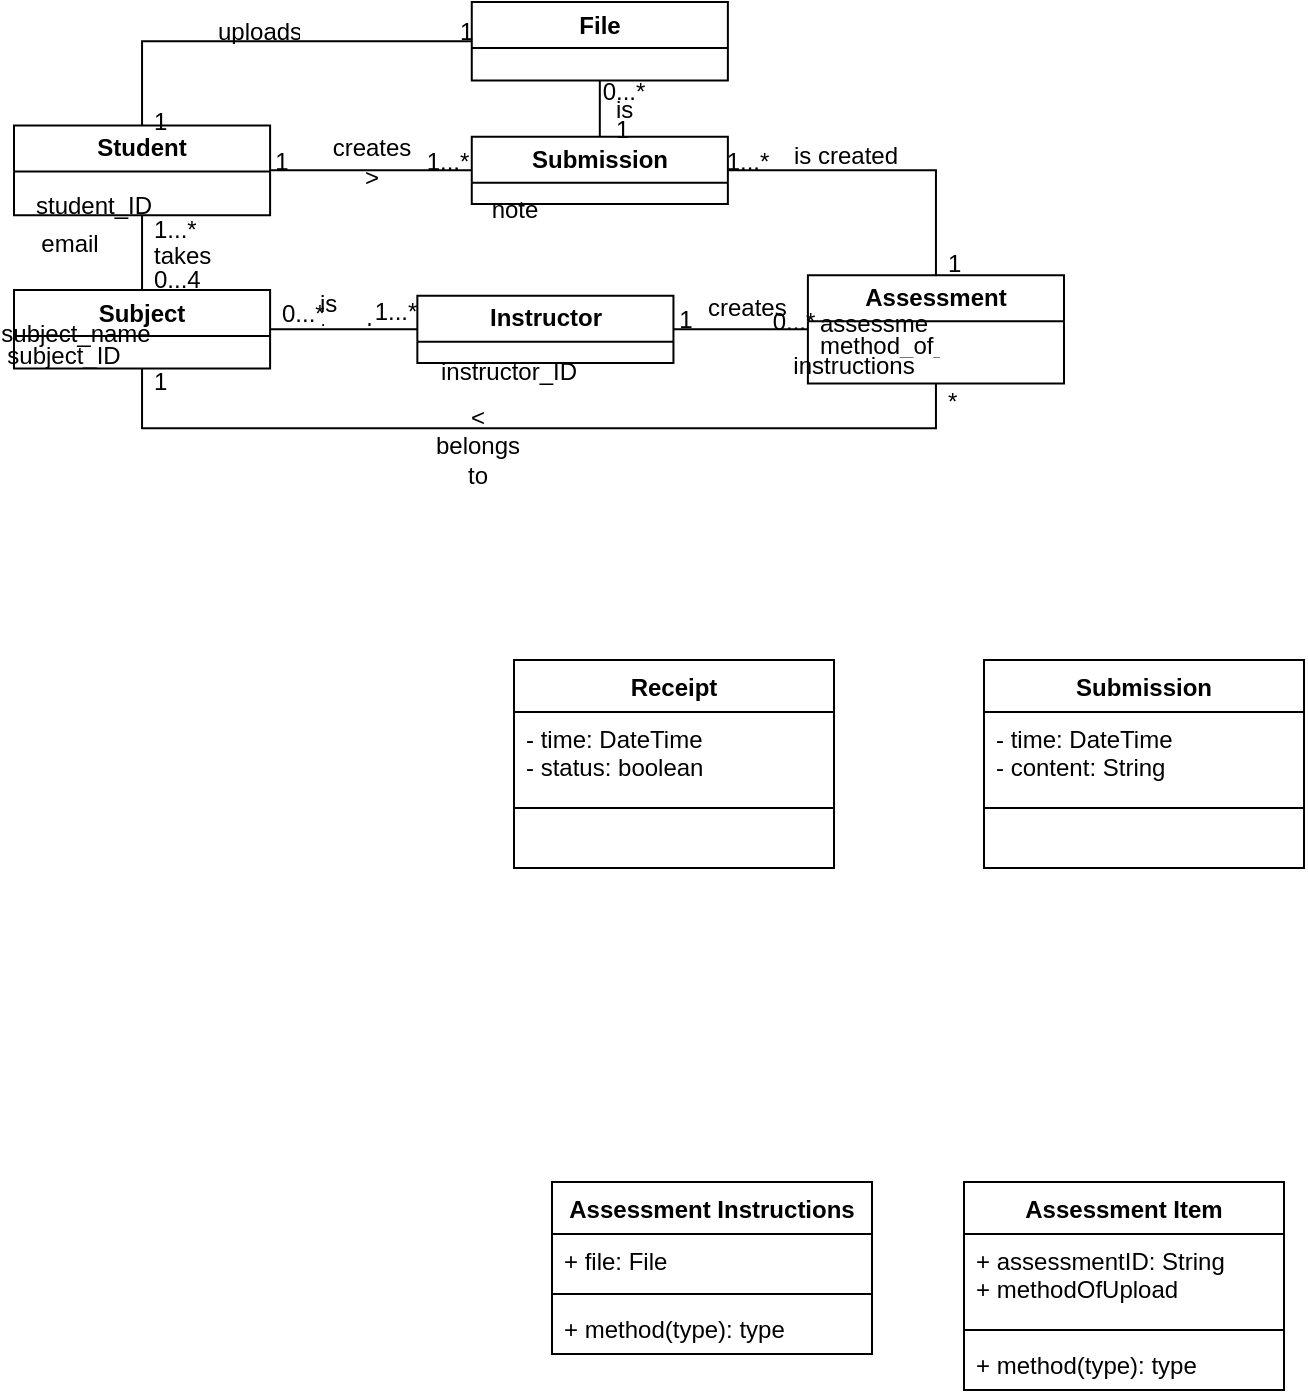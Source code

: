 <mxfile version="26.1.2">
  <diagram name="Page-1" id="rKbwExK-3vX0L_XHVtF7">
    <mxGraphModel dx="618" dy="367" grid="1" gridSize="10" guides="1" tooltips="1" connect="1" arrows="1" fold="1" page="1" pageScale="1" pageWidth="850" pageHeight="1100" math="0" shadow="0">
      <root>
        <mxCell id="0" />
        <mxCell id="1" parent="0" />
        <mxCell id="wHfV067CfWuDQIxYDQGR-2" value="" style="group" parent="1" vertex="1" connectable="0">
          <mxGeometry x="15" y="50" width="525" height="230" as="geometry" />
        </mxCell>
        <mxCell id="k3IEJMAI53Svd7K84ESS-2" value="Student" style="swimlane;whiteSpace=wrap;html=1;" parent="wHfV067CfWuDQIxYDQGR-2" vertex="1">
          <mxGeometry y="61.707" width="128.049" height="44.878" as="geometry" />
        </mxCell>
        <mxCell id="k3IEJMAI53Svd7K84ESS-3" value="email" style="text;html=1;align=center;verticalAlign=middle;whiteSpace=wrap;rounded=0;movable=0;resizable=0;rotatable=0;deletable=0;editable=0;locked=1;connectable=0;" parent="k3IEJMAI53Svd7K84ESS-2" vertex="1">
          <mxGeometry x="-2.5" y="44" width="60" height="30" as="geometry" />
        </mxCell>
        <mxCell id="k3IEJMAI53Svd7K84ESS-4" value="student_ID" style="text;strokeColor=none;fillColor=none;align=left;verticalAlign=middle;spacingLeft=4;spacingRight=4;overflow=hidden;points=[[0,0.5],[1,0.5]];portConstraint=eastwest;rotatable=0;whiteSpace=wrap;html=1;movable=0;resizable=0;deletable=0;editable=0;locked=1;connectable=0;" parent="k3IEJMAI53Svd7K84ESS-2" vertex="1">
          <mxGeometry x="5" y="25" width="80" height="30" as="geometry" />
        </mxCell>
        <mxCell id="k3IEJMAI53Svd7K84ESS-5" value="Instructor" style="swimlane;whiteSpace=wrap;html=1;" parent="wHfV067CfWuDQIxYDQGR-2" vertex="1">
          <mxGeometry x="201.677" y="146.835" width="128.049" height="33.659" as="geometry" />
        </mxCell>
        <mxCell id="k3IEJMAI53Svd7K84ESS-6" value="instructor_ID" style="text;html=1;align=center;verticalAlign=middle;resizable=0;points=[];autosize=1;strokeColor=none;fillColor=none;movable=0;rotatable=0;deletable=0;editable=0;locked=1;connectable=0;" parent="k3IEJMAI53Svd7K84ESS-5" vertex="1">
          <mxGeometry y="23" width="90" height="30" as="geometry" />
        </mxCell>
        <mxCell id="k3IEJMAI53Svd7K84ESS-7" value="Assessment" style="swimlane;whiteSpace=wrap;html=1;" parent="wHfV067CfWuDQIxYDQGR-2" vertex="1">
          <mxGeometry x="396.951" y="136.598" width="128.049" height="54.134" as="geometry" />
        </mxCell>
        <mxCell id="k3IEJMAI53Svd7K84ESS-8" value="method_of_upload" style="text;strokeColor=none;fillColor=none;align=left;verticalAlign=middle;spacingLeft=4;spacingRight=4;overflow=hidden;points=[[0,0.5],[1,0.5]];portConstraint=eastwest;rotatable=1;whiteSpace=wrap;html=1;movable=1;resizable=1;deletable=1;editable=1;locked=0;connectable=1;" parent="k3IEJMAI53Svd7K84ESS-7" vertex="1">
          <mxGeometry y="26.085" width="70.427" height="16.829" as="geometry" />
        </mxCell>
        <mxCell id="k3IEJMAI53Svd7K84ESS-9" value="instructions" style="text;html=1;align=center;verticalAlign=middle;whiteSpace=wrap;rounded=0;" parent="k3IEJMAI53Svd7K84ESS-7" vertex="1">
          <mxGeometry x="4.482" y="37.305" width="38.415" height="16.829" as="geometry" />
        </mxCell>
        <mxCell id="k3IEJMAI53Svd7K84ESS-10" value="assessment_ID" style="text;strokeColor=none;fillColor=none;align=left;verticalAlign=middle;spacingLeft=4;spacingRight=4;overflow=hidden;points=[[0,0.5],[1,0.5]];portConstraint=eastwest;rotatable=0;whiteSpace=wrap;html=1;" parent="k3IEJMAI53Svd7K84ESS-7" vertex="1">
          <mxGeometry y="14.866" width="64.024" height="16.829" as="geometry" />
        </mxCell>
        <mxCell id="k3IEJMAI53Svd7K84ESS-11" value="Submission" style="swimlane;whiteSpace=wrap;html=1;" parent="wHfV067CfWuDQIxYDQGR-2" vertex="1">
          <mxGeometry x="228.887" y="67.317" width="128.049" height="33.659" as="geometry" />
        </mxCell>
        <mxCell id="k3IEJMAI53Svd7K84ESS-12" value="note" style="text;html=1;align=center;verticalAlign=middle;resizable=0;points=[];autosize=1;strokeColor=none;fillColor=none;movable=0;rotatable=0;deletable=0;editable=0;locked=1;connectable=0;" parent="k3IEJMAI53Svd7K84ESS-11" vertex="1">
          <mxGeometry x="-4" y="22" width="50" height="30" as="geometry" />
        </mxCell>
        <mxCell id="k3IEJMAI53Svd7K84ESS-13" value="File" style="swimlane;whiteSpace=wrap;html=1;" parent="wHfV067CfWuDQIxYDQGR-2" vertex="1">
          <mxGeometry x="228.887" width="128.049" height="39.268" as="geometry" />
        </mxCell>
        <mxCell id="k3IEJMAI53Svd7K84ESS-14" value="1" style="text;strokeColor=none;fillColor=none;align=left;verticalAlign=middle;spacingLeft=4;spacingRight=4;overflow=hidden;points=[[0,0.5],[1,0.5]];portConstraint=eastwest;rotatable=0;whiteSpace=wrap;html=1;" parent="k3IEJMAI53Svd7K84ESS-13" vertex="1">
          <mxGeometry x="-12.165" y="5.61" width="51.22" height="16.829" as="geometry" />
        </mxCell>
        <mxCell id="k3IEJMAI53Svd7K84ESS-15" value="Subject" style="swimlane;whiteSpace=wrap;html=1;" parent="wHfV067CfWuDQIxYDQGR-2" vertex="1">
          <mxGeometry y="144.03" width="128.049" height="39.268" as="geometry" />
        </mxCell>
        <mxCell id="k3IEJMAI53Svd7K84ESS-16" value="subject_name" style="text;html=1;align=center;verticalAlign=middle;whiteSpace=wrap;rounded=0;" parent="k3IEJMAI53Svd7K84ESS-15" vertex="1">
          <mxGeometry x="11.524" y="15.427" width="38.415" height="14.024" as="geometry" />
        </mxCell>
        <mxCell id="k3IEJMAI53Svd7K84ESS-17" value="subject_ID" style="text;html=1;align=center;verticalAlign=middle;whiteSpace=wrap;rounded=0;" parent="k3IEJMAI53Svd7K84ESS-15" vertex="1">
          <mxGeometry x="5.762" y="24.122" width="38.415" height="16.829" as="geometry" />
        </mxCell>
        <mxCell id="k3IEJMAI53Svd7K84ESS-18" value="" style="endArrow=none;html=1;rounded=0;fontSize=12;startSize=8;endSize=8;curved=1;entryX=0;entryY=0.5;entryDx=0;entryDy=0;exitX=1;exitY=0.5;exitDx=0;exitDy=0;" parent="wHfV067CfWuDQIxYDQGR-2" source="k3IEJMAI53Svd7K84ESS-5" target="k3IEJMAI53Svd7K84ESS-7" edge="1">
          <mxGeometry width="50" height="50" relative="1" as="geometry">
            <mxPoint x="300.274" y="157.073" as="sourcePoint" />
            <mxPoint x="332.287" y="129.024" as="targetPoint" />
          </mxGeometry>
        </mxCell>
        <mxCell id="k3IEJMAI53Svd7K84ESS-19" value="creates &amp;gt;" style="text;strokeColor=none;fillColor=none;align=left;verticalAlign=middle;spacingLeft=4;spacingRight=4;overflow=hidden;points=[[0,0.5],[1,0.5]];portConstraint=eastwest;rotatable=0;whiteSpace=wrap;html=1;" parent="wHfV067CfWuDQIxYDQGR-2" vertex="1">
          <mxGeometry x="341.25" y="144.03" width="51.22" height="16.829" as="geometry" />
        </mxCell>
        <mxCell id="k3IEJMAI53Svd7K84ESS-20" value="" style="endArrow=none;html=1;rounded=0;fontSize=12;startSize=8;endSize=8;curved=1;entryX=0;entryY=0.5;entryDx=0;entryDy=0;exitX=1;exitY=0.5;exitDx=0;exitDy=0;" parent="wHfV067CfWuDQIxYDQGR-2" source="k3IEJMAI53Svd7K84ESS-15" target="k3IEJMAI53Svd7K84ESS-5" edge="1">
          <mxGeometry width="50" height="50" relative="1" as="geometry">
            <mxPoint x="146.616" y="162.683" as="sourcePoint" />
            <mxPoint x="178.628" y="134.634" as="targetPoint" />
          </mxGeometry>
        </mxCell>
        <mxCell id="k3IEJMAI53Svd7K84ESS-21" value="is taught by &amp;gt;" style="text;strokeColor=none;fillColor=none;align=left;verticalAlign=middle;spacingLeft=4;spacingRight=4;overflow=hidden;points=[[0,0.5],[1,0.5]];portConstraint=eastwest;rotatable=0;whiteSpace=wrap;html=1;" parent="wHfV067CfWuDQIxYDQGR-2" vertex="1">
          <mxGeometry x="147.256" y="141.226" width="38.415" height="22.439" as="geometry" />
        </mxCell>
        <mxCell id="k3IEJMAI53Svd7K84ESS-22" value="" style="endArrow=none;html=1;rounded=0;fontSize=12;startSize=8;endSize=8;curved=1;entryX=0.5;entryY=1;entryDx=0;entryDy=0;exitX=0.5;exitY=0;exitDx=0;exitDy=0;" parent="wHfV067CfWuDQIxYDQGR-2" source="k3IEJMAI53Svd7K84ESS-15" target="k3IEJMAI53Svd7K84ESS-2" edge="1">
          <mxGeometry width="50" height="50" relative="1" as="geometry">
            <mxPoint x="102.439" y="190.732" as="sourcePoint" />
            <mxPoint x="134.451" y="162.683" as="targetPoint" />
          </mxGeometry>
        </mxCell>
        <mxCell id="k3IEJMAI53Svd7K84ESS-23" value="takes" style="text;strokeColor=none;fillColor=none;align=left;verticalAlign=middle;spacingLeft=4;spacingRight=4;overflow=hidden;points=[[0,0.5],[1,0.5]];portConstraint=eastwest;rotatable=0;whiteSpace=wrap;html=1;" parent="wHfV067CfWuDQIxYDQGR-2" vertex="1">
          <mxGeometry x="64.024" y="117.805" width="51.22" height="16.829" as="geometry" />
        </mxCell>
        <mxCell id="k3IEJMAI53Svd7K84ESS-24" value="" style="endArrow=none;html=1;rounded=0;entryX=0;entryY=0.5;entryDx=0;entryDy=0;exitX=1;exitY=0.5;exitDx=0;exitDy=0;" parent="wHfV067CfWuDQIxYDQGR-2" source="k3IEJMAI53Svd7K84ESS-2" target="k3IEJMAI53Svd7K84ESS-11" edge="1">
          <mxGeometry width="50" height="50" relative="1" as="geometry">
            <mxPoint x="236.89" y="190.732" as="sourcePoint" />
            <mxPoint x="268.902" y="162.683" as="targetPoint" />
          </mxGeometry>
        </mxCell>
        <mxCell id="k3IEJMAI53Svd7K84ESS-25" value="" style="endArrow=none;html=1;rounded=0;entryX=0.5;entryY=1;entryDx=0;entryDy=0;exitX=0.5;exitY=0;exitDx=0;exitDy=0;" parent="wHfV067CfWuDQIxYDQGR-2" source="k3IEJMAI53Svd7K84ESS-11" target="k3IEJMAI53Svd7K84ESS-13" edge="1">
          <mxGeometry width="50" height="50" relative="1" as="geometry">
            <mxPoint x="236.89" y="84.146" as="sourcePoint" />
            <mxPoint x="268.902" y="56.098" as="targetPoint" />
          </mxGeometry>
        </mxCell>
        <mxCell id="k3IEJMAI53Svd7K84ESS-26" value="" style="endArrow=none;html=1;rounded=0;entryX=0.5;entryY=0;entryDx=0;entryDy=0;exitX=0;exitY=0.5;exitDx=0;exitDy=0;" parent="wHfV067CfWuDQIxYDQGR-2" source="k3IEJMAI53Svd7K84ESS-13" target="k3IEJMAI53Svd7K84ESS-2" edge="1">
          <mxGeometry width="50" height="50" relative="1" as="geometry">
            <mxPoint x="262.5" y="84.146" as="sourcePoint" />
            <mxPoint x="294.512" y="56.098" as="targetPoint" />
            <Array as="points">
              <mxPoint x="64.024" y="19.634" />
            </Array>
          </mxGeometry>
        </mxCell>
        <mxCell id="k3IEJMAI53Svd7K84ESS-27" value="" style="endArrow=none;html=1;rounded=0;entryX=1;entryY=0.5;entryDx=0;entryDy=0;exitX=0.5;exitY=0;exitDx=0;exitDy=0;" parent="wHfV067CfWuDQIxYDQGR-2" source="k3IEJMAI53Svd7K84ESS-7" target="k3IEJMAI53Svd7K84ESS-11" edge="1">
          <mxGeometry width="50" height="50" relative="1" as="geometry">
            <mxPoint x="217.683" y="100.976" as="sourcePoint" />
            <mxPoint x="249.695" y="72.927" as="targetPoint" />
            <Array as="points">
              <mxPoint x="460.976" y="84.146" />
            </Array>
          </mxGeometry>
        </mxCell>
        <mxCell id="k3IEJMAI53Svd7K84ESS-28" value="" style="endArrow=none;html=1;rounded=0;exitX=0.5;exitY=1;exitDx=0;exitDy=0;entryX=0.5;entryY=1;entryDx=0;entryDy=0;" parent="wHfV067CfWuDQIxYDQGR-2" source="k3IEJMAI53Svd7K84ESS-15" target="k3IEJMAI53Svd7K84ESS-7" edge="1">
          <mxGeometry width="50" height="50" relative="1" as="geometry">
            <mxPoint x="65.625" y="193.537" as="sourcePoint" />
            <mxPoint x="411.357" y="207.561" as="targetPoint" />
            <Array as="points">
              <mxPoint x="64.024" y="213.171" />
              <mxPoint x="238.491" y="213.171" />
              <mxPoint x="460.976" y="213.171" />
            </Array>
          </mxGeometry>
        </mxCell>
        <mxCell id="k3IEJMAI53Svd7K84ESS-29" value="uploads &amp;gt;" style="text;strokeColor=none;fillColor=none;align=left;verticalAlign=middle;spacingLeft=4;spacingRight=4;overflow=hidden;points=[[0,0.5],[1,0.5]];portConstraint=eastwest;rotatable=0;whiteSpace=wrap;html=1;" parent="wHfV067CfWuDQIxYDQGR-2" vertex="1">
          <mxGeometry x="96.037" y="5.61" width="51.22" height="16.829" as="geometry" />
        </mxCell>
        <mxCell id="k3IEJMAI53Svd7K84ESS-30" value="&amp;lt; belongs to" style="text;html=1;align=center;verticalAlign=middle;whiteSpace=wrap;rounded=0;" parent="wHfV067CfWuDQIxYDQGR-2" vertex="1">
          <mxGeometry x="212.881" y="213.171" width="38.415" height="16.829" as="geometry" />
        </mxCell>
        <mxCell id="k3IEJMAI53Svd7K84ESS-31" value="is created for &amp;gt;" style="text;strokeColor=none;fillColor=none;align=left;verticalAlign=middle;spacingLeft=4;spacingRight=4;overflow=hidden;points=[[0,0.5],[1,0.5]];portConstraint=eastwest;rotatable=0;whiteSpace=wrap;html=1;" parent="wHfV067CfWuDQIxYDQGR-2" vertex="1">
          <mxGeometry x="384.146" y="67.317" width="64.665" height="16.829" as="geometry" />
        </mxCell>
        <mxCell id="k3IEJMAI53Svd7K84ESS-32" value="creates &amp;gt;" style="text;html=1;align=center;verticalAlign=middle;whiteSpace=wrap;rounded=0;" parent="wHfV067CfWuDQIxYDQGR-2" vertex="1">
          <mxGeometry x="160.061" y="71.805" width="38.415" height="16.829" as="geometry" />
        </mxCell>
        <mxCell id="k3IEJMAI53Svd7K84ESS-33" value="is added to" style="text;strokeColor=none;fillColor=none;align=left;verticalAlign=middle;spacingLeft=4;spacingRight=4;overflow=hidden;points=[[0,0.5],[1,0.5]];portConstraint=eastwest;rotatable=0;whiteSpace=wrap;html=1;" parent="wHfV067CfWuDQIxYDQGR-2" vertex="1">
          <mxGeometry x="294.512" y="44.878" width="51.22" height="16.829" as="geometry" />
        </mxCell>
        <mxCell id="k3IEJMAI53Svd7K84ESS-34" value="*" style="text;strokeColor=none;fillColor=none;align=left;verticalAlign=middle;spacingLeft=4;spacingRight=4;overflow=hidden;points=[[0,0.5],[1,0.5]];portConstraint=eastwest;rotatable=0;whiteSpace=wrap;html=1;" parent="wHfV067CfWuDQIxYDQGR-2" vertex="1">
          <mxGeometry x="460.976" y="190.732" width="51.22" height="16.829" as="geometry" />
        </mxCell>
        <mxCell id="k3IEJMAI53Svd7K84ESS-35" value="1" style="text;strokeColor=none;fillColor=none;align=left;verticalAlign=middle;spacingLeft=4;spacingRight=4;overflow=hidden;points=[[0,0.5],[1,0.5]];portConstraint=eastwest;rotatable=0;whiteSpace=wrap;html=1;" parent="wHfV067CfWuDQIxYDQGR-2" vertex="1">
          <mxGeometry x="64.024" y="180.494" width="51.22" height="16.829" as="geometry" />
        </mxCell>
        <mxCell id="k3IEJMAI53Svd7K84ESS-36" value="0...*" style="text;strokeColor=none;fillColor=none;align=left;verticalAlign=middle;spacingLeft=4;spacingRight=4;overflow=hidden;points=[[0,0.5],[1,0.5]];portConstraint=eastwest;rotatable=0;whiteSpace=wrap;html=1;" parent="wHfV067CfWuDQIxYDQGR-2" vertex="1">
          <mxGeometry x="128.049" y="146.835" width="51.22" height="16.829" as="geometry" />
        </mxCell>
        <mxCell id="k3IEJMAI53Svd7K84ESS-37" value="1...*" style="text;html=1;align=center;verticalAlign=middle;whiteSpace=wrap;rounded=0;" parent="wHfV067CfWuDQIxYDQGR-2" vertex="1">
          <mxGeometry x="172.226" y="146.835" width="38.415" height="16.829" as="geometry" />
        </mxCell>
        <mxCell id="k3IEJMAI53Svd7K84ESS-38" value="0...4" style="text;strokeColor=none;fillColor=none;align=left;verticalAlign=middle;spacingLeft=4;spacingRight=4;overflow=hidden;points=[[0,0.5],[1,0.5]];portConstraint=eastwest;rotatable=0;whiteSpace=wrap;html=1;" parent="wHfV067CfWuDQIxYDQGR-2" vertex="1">
          <mxGeometry x="64.024" y="130.006" width="51.22" height="16.829" as="geometry" />
        </mxCell>
        <mxCell id="k3IEJMAI53Svd7K84ESS-39" value="1...*" style="text;strokeColor=none;fillColor=none;align=left;verticalAlign=middle;spacingLeft=4;spacingRight=4;overflow=hidden;points=[[0,0.5],[1,0.5]];portConstraint=eastwest;rotatable=0;whiteSpace=wrap;html=1;" parent="wHfV067CfWuDQIxYDQGR-2" vertex="1">
          <mxGeometry x="64.024" y="104.341" width="51.22" height="16.829" as="geometry" />
        </mxCell>
        <mxCell id="k3IEJMAI53Svd7K84ESS-40" value="1" style="text;strokeColor=none;fillColor=none;align=left;verticalAlign=middle;spacingLeft=4;spacingRight=4;overflow=hidden;points=[[0,0.5],[1,0.5]];portConstraint=eastwest;rotatable=0;whiteSpace=wrap;html=1;" parent="wHfV067CfWuDQIxYDQGR-2" vertex="1">
          <mxGeometry x="460.976" y="121.171" width="51.22" height="16.829" as="geometry" />
        </mxCell>
        <mxCell id="k3IEJMAI53Svd7K84ESS-41" value="1...*" style="text;html=1;align=center;verticalAlign=middle;whiteSpace=wrap;rounded=0;" parent="wHfV067CfWuDQIxYDQGR-2" vertex="1">
          <mxGeometry x="347.652" y="71.244" width="38.415" height="16.829" as="geometry" />
        </mxCell>
        <mxCell id="k3IEJMAI53Svd7K84ESS-42" value="1" style="text;strokeColor=none;fillColor=none;align=left;verticalAlign=middle;spacingLeft=4;spacingRight=4;overflow=hidden;points=[[0,0.5],[1,0.5]];portConstraint=eastwest;rotatable=0;whiteSpace=wrap;html=1;" parent="wHfV067CfWuDQIxYDQGR-2" vertex="1">
          <mxGeometry x="64.024" y="50.488" width="51.22" height="16.829" as="geometry" />
        </mxCell>
        <mxCell id="k3IEJMAI53Svd7K84ESS-43" value="1...*" style="text;html=1;align=center;verticalAlign=middle;whiteSpace=wrap;rounded=0;" parent="wHfV067CfWuDQIxYDQGR-2" vertex="1">
          <mxGeometry x="198.476" y="71.805" width="38.415" height="16.829" as="geometry" />
        </mxCell>
        <mxCell id="k3IEJMAI53Svd7K84ESS-44" value="1" style="text;html=1;align=center;verticalAlign=middle;whiteSpace=wrap;rounded=0;" parent="wHfV067CfWuDQIxYDQGR-2" vertex="1">
          <mxGeometry x="115.244" y="71.244" width="38.415" height="16.829" as="geometry" />
        </mxCell>
        <mxCell id="k3IEJMAI53Svd7K84ESS-45" value="0...*" style="text;html=1;align=center;verticalAlign=middle;whiteSpace=wrap;rounded=0;" parent="wHfV067CfWuDQIxYDQGR-2" vertex="1">
          <mxGeometry x="371.341" y="151.463" width="38.415" height="16.829" as="geometry" />
        </mxCell>
        <mxCell id="k3IEJMAI53Svd7K84ESS-46" value="1" style="text;html=1;align=center;verticalAlign=middle;whiteSpace=wrap;rounded=0;" parent="wHfV067CfWuDQIxYDQGR-2" vertex="1">
          <mxGeometry x="317.241" y="150.902" width="38.415" height="16.829" as="geometry" />
        </mxCell>
        <mxCell id="k3IEJMAI53Svd7K84ESS-47" value="1" style="text;strokeColor=none;fillColor=none;align=left;verticalAlign=middle;spacingLeft=4;spacingRight=4;overflow=hidden;points=[[0,0.5],[1,0.5]];portConstraint=eastwest;rotatable=0;whiteSpace=wrap;html=1;" parent="wHfV067CfWuDQIxYDQGR-2" vertex="1">
          <mxGeometry x="294.512" y="54.415" width="51.22" height="16.829" as="geometry" />
        </mxCell>
        <mxCell id="k3IEJMAI53Svd7K84ESS-48" value="0...*" style="text;html=1;align=center;verticalAlign=middle;whiteSpace=wrap;rounded=0;" parent="wHfV067CfWuDQIxYDQGR-2" vertex="1">
          <mxGeometry x="285.549" y="36.463" width="38.415" height="16.829" as="geometry" />
        </mxCell>
        <mxCell id="mmB03bYyp7lhso9zPrD_-9" value="Submission" style="swimlane;fontStyle=1;align=center;verticalAlign=top;childLayout=stackLayout;horizontal=1;startSize=26;horizontalStack=0;resizeParent=1;resizeParentMax=0;resizeLast=0;collapsible=1;marginBottom=0;whiteSpace=wrap;html=1;" vertex="1" parent="1">
          <mxGeometry x="500" y="379" width="160" height="104" as="geometry" />
        </mxCell>
        <mxCell id="mmB03bYyp7lhso9zPrD_-10" value="- time: DateTime&lt;br&gt;&lt;div&gt;&lt;span style=&quot;background-color: transparent; color: light-dark(rgb(0, 0, 0), rgb(255, 255, 255));&quot;&gt;- content: String&amp;nbsp;&lt;/span&gt;&amp;nbsp;&lt;div&gt;&lt;br&gt;&lt;/div&gt;&lt;/div&gt;" style="text;strokeColor=none;fillColor=none;align=left;verticalAlign=top;spacingLeft=4;spacingRight=4;overflow=hidden;rotatable=0;points=[[0,0.5],[1,0.5]];portConstraint=eastwest;whiteSpace=wrap;html=1;" vertex="1" parent="mmB03bYyp7lhso9zPrD_-9">
          <mxGeometry y="26" width="160" height="44" as="geometry" />
        </mxCell>
        <mxCell id="mmB03bYyp7lhso9zPrD_-11" value="" style="line;strokeWidth=1;fillColor=none;align=left;verticalAlign=middle;spacingTop=-1;spacingLeft=3;spacingRight=3;rotatable=0;labelPosition=right;points=[];portConstraint=eastwest;strokeColor=inherit;" vertex="1" parent="mmB03bYyp7lhso9zPrD_-9">
          <mxGeometry y="70" width="160" height="8" as="geometry" />
        </mxCell>
        <mxCell id="mmB03bYyp7lhso9zPrD_-12" value="&lt;br&gt;&lt;div&gt;&lt;br&gt;&lt;/div&gt;" style="text;strokeColor=none;fillColor=none;align=left;verticalAlign=top;spacingLeft=4;spacingRight=4;overflow=hidden;rotatable=0;points=[[0,0.5],[1,0.5]];portConstraint=eastwest;whiteSpace=wrap;html=1;" vertex="1" parent="mmB03bYyp7lhso9zPrD_-9">
          <mxGeometry y="78" width="160" height="26" as="geometry" />
        </mxCell>
        <mxCell id="k3IEJMAI53Svd7K84ESS-54" value="Assessment Item" style="swimlane;fontStyle=1;align=center;verticalAlign=top;childLayout=stackLayout;horizontal=1;startSize=26;horizontalStack=0;resizeParent=1;resizeParentMax=0;resizeLast=0;collapsible=1;marginBottom=0;whiteSpace=wrap;html=1;" vertex="1" parent="1">
          <mxGeometry x="490" y="640" width="160" height="104" as="geometry" />
        </mxCell>
        <mxCell id="k3IEJMAI53Svd7K84ESS-55" value="+ assessmentID: String&lt;div&gt;+ methodOfUpload&lt;/div&gt;" style="text;strokeColor=none;fillColor=none;align=left;verticalAlign=top;spacingLeft=4;spacingRight=4;overflow=hidden;rotatable=0;points=[[0,0.5],[1,0.5]];portConstraint=eastwest;whiteSpace=wrap;html=1;" vertex="1" parent="k3IEJMAI53Svd7K84ESS-54">
          <mxGeometry y="26" width="160" height="44" as="geometry" />
        </mxCell>
        <mxCell id="k3IEJMAI53Svd7K84ESS-56" value="" style="line;strokeWidth=1;fillColor=none;align=left;verticalAlign=middle;spacingTop=-1;spacingLeft=3;spacingRight=3;rotatable=0;labelPosition=right;points=[];portConstraint=eastwest;strokeColor=inherit;" vertex="1" parent="k3IEJMAI53Svd7K84ESS-54">
          <mxGeometry y="70" width="160" height="8" as="geometry" />
        </mxCell>
        <mxCell id="k3IEJMAI53Svd7K84ESS-57" value="+ method(type): type" style="text;strokeColor=none;fillColor=none;align=left;verticalAlign=top;spacingLeft=4;spacingRight=4;overflow=hidden;rotatable=0;points=[[0,0.5],[1,0.5]];portConstraint=eastwest;whiteSpace=wrap;html=1;" vertex="1" parent="k3IEJMAI53Svd7K84ESS-54">
          <mxGeometry y="78" width="160" height="26" as="geometry" />
        </mxCell>
        <mxCell id="mmB03bYyp7lhso9zPrD_-13" value="Receipt" style="swimlane;fontStyle=1;align=center;verticalAlign=top;childLayout=stackLayout;horizontal=1;startSize=26;horizontalStack=0;resizeParent=1;resizeParentMax=0;resizeLast=0;collapsible=1;marginBottom=0;whiteSpace=wrap;html=1;" vertex="1" parent="1">
          <mxGeometry x="265" y="379" width="160" height="104" as="geometry" />
        </mxCell>
        <mxCell id="mmB03bYyp7lhso9zPrD_-14" value="- time: DateTime&lt;div&gt;- status: boolean&lt;/div&gt;" style="text;strokeColor=none;fillColor=none;align=left;verticalAlign=top;spacingLeft=4;spacingRight=4;overflow=hidden;rotatable=0;points=[[0,0.5],[1,0.5]];portConstraint=eastwest;whiteSpace=wrap;html=1;" vertex="1" parent="mmB03bYyp7lhso9zPrD_-13">
          <mxGeometry y="26" width="160" height="44" as="geometry" />
        </mxCell>
        <mxCell id="mmB03bYyp7lhso9zPrD_-15" value="" style="line;strokeWidth=1;fillColor=none;align=left;verticalAlign=middle;spacingTop=-1;spacingLeft=3;spacingRight=3;rotatable=0;labelPosition=right;points=[];portConstraint=eastwest;strokeColor=inherit;" vertex="1" parent="mmB03bYyp7lhso9zPrD_-13">
          <mxGeometry y="70" width="160" height="8" as="geometry" />
        </mxCell>
        <mxCell id="mmB03bYyp7lhso9zPrD_-16" value="&lt;br&gt;&lt;div&gt;&lt;br&gt;&lt;/div&gt;" style="text;strokeColor=none;fillColor=none;align=left;verticalAlign=top;spacingLeft=4;spacingRight=4;overflow=hidden;rotatable=0;points=[[0,0.5],[1,0.5]];portConstraint=eastwest;whiteSpace=wrap;html=1;" vertex="1" parent="mmB03bYyp7lhso9zPrD_-13">
          <mxGeometry y="78" width="160" height="26" as="geometry" />
        </mxCell>
        <mxCell id="k3IEJMAI53Svd7K84ESS-58" value="Assessment Instructions" style="swimlane;fontStyle=1;align=center;verticalAlign=top;childLayout=stackLayout;horizontal=1;startSize=26;horizontalStack=0;resizeParent=1;resizeParentMax=0;resizeLast=0;collapsible=1;marginBottom=0;whiteSpace=wrap;html=1;" vertex="1" parent="1">
          <mxGeometry x="284" y="640" width="160" height="86" as="geometry" />
        </mxCell>
        <mxCell id="k3IEJMAI53Svd7K84ESS-59" value="+ file: File" style="text;strokeColor=none;fillColor=none;align=left;verticalAlign=top;spacingLeft=4;spacingRight=4;overflow=hidden;rotatable=0;points=[[0,0.5],[1,0.5]];portConstraint=eastwest;whiteSpace=wrap;html=1;" vertex="1" parent="k3IEJMAI53Svd7K84ESS-58">
          <mxGeometry y="26" width="160" height="26" as="geometry" />
        </mxCell>
        <mxCell id="k3IEJMAI53Svd7K84ESS-60" value="" style="line;strokeWidth=1;fillColor=none;align=left;verticalAlign=middle;spacingTop=-1;spacingLeft=3;spacingRight=3;rotatable=0;labelPosition=right;points=[];portConstraint=eastwest;strokeColor=inherit;" vertex="1" parent="k3IEJMAI53Svd7K84ESS-58">
          <mxGeometry y="52" width="160" height="8" as="geometry" />
        </mxCell>
        <mxCell id="k3IEJMAI53Svd7K84ESS-61" value="+ method(type): type" style="text;strokeColor=none;fillColor=none;align=left;verticalAlign=top;spacingLeft=4;spacingRight=4;overflow=hidden;rotatable=0;points=[[0,0.5],[1,0.5]];portConstraint=eastwest;whiteSpace=wrap;html=1;" vertex="1" parent="k3IEJMAI53Svd7K84ESS-58">
          <mxGeometry y="60" width="160" height="26" as="geometry" />
        </mxCell>
      </root>
    </mxGraphModel>
  </diagram>
</mxfile>
